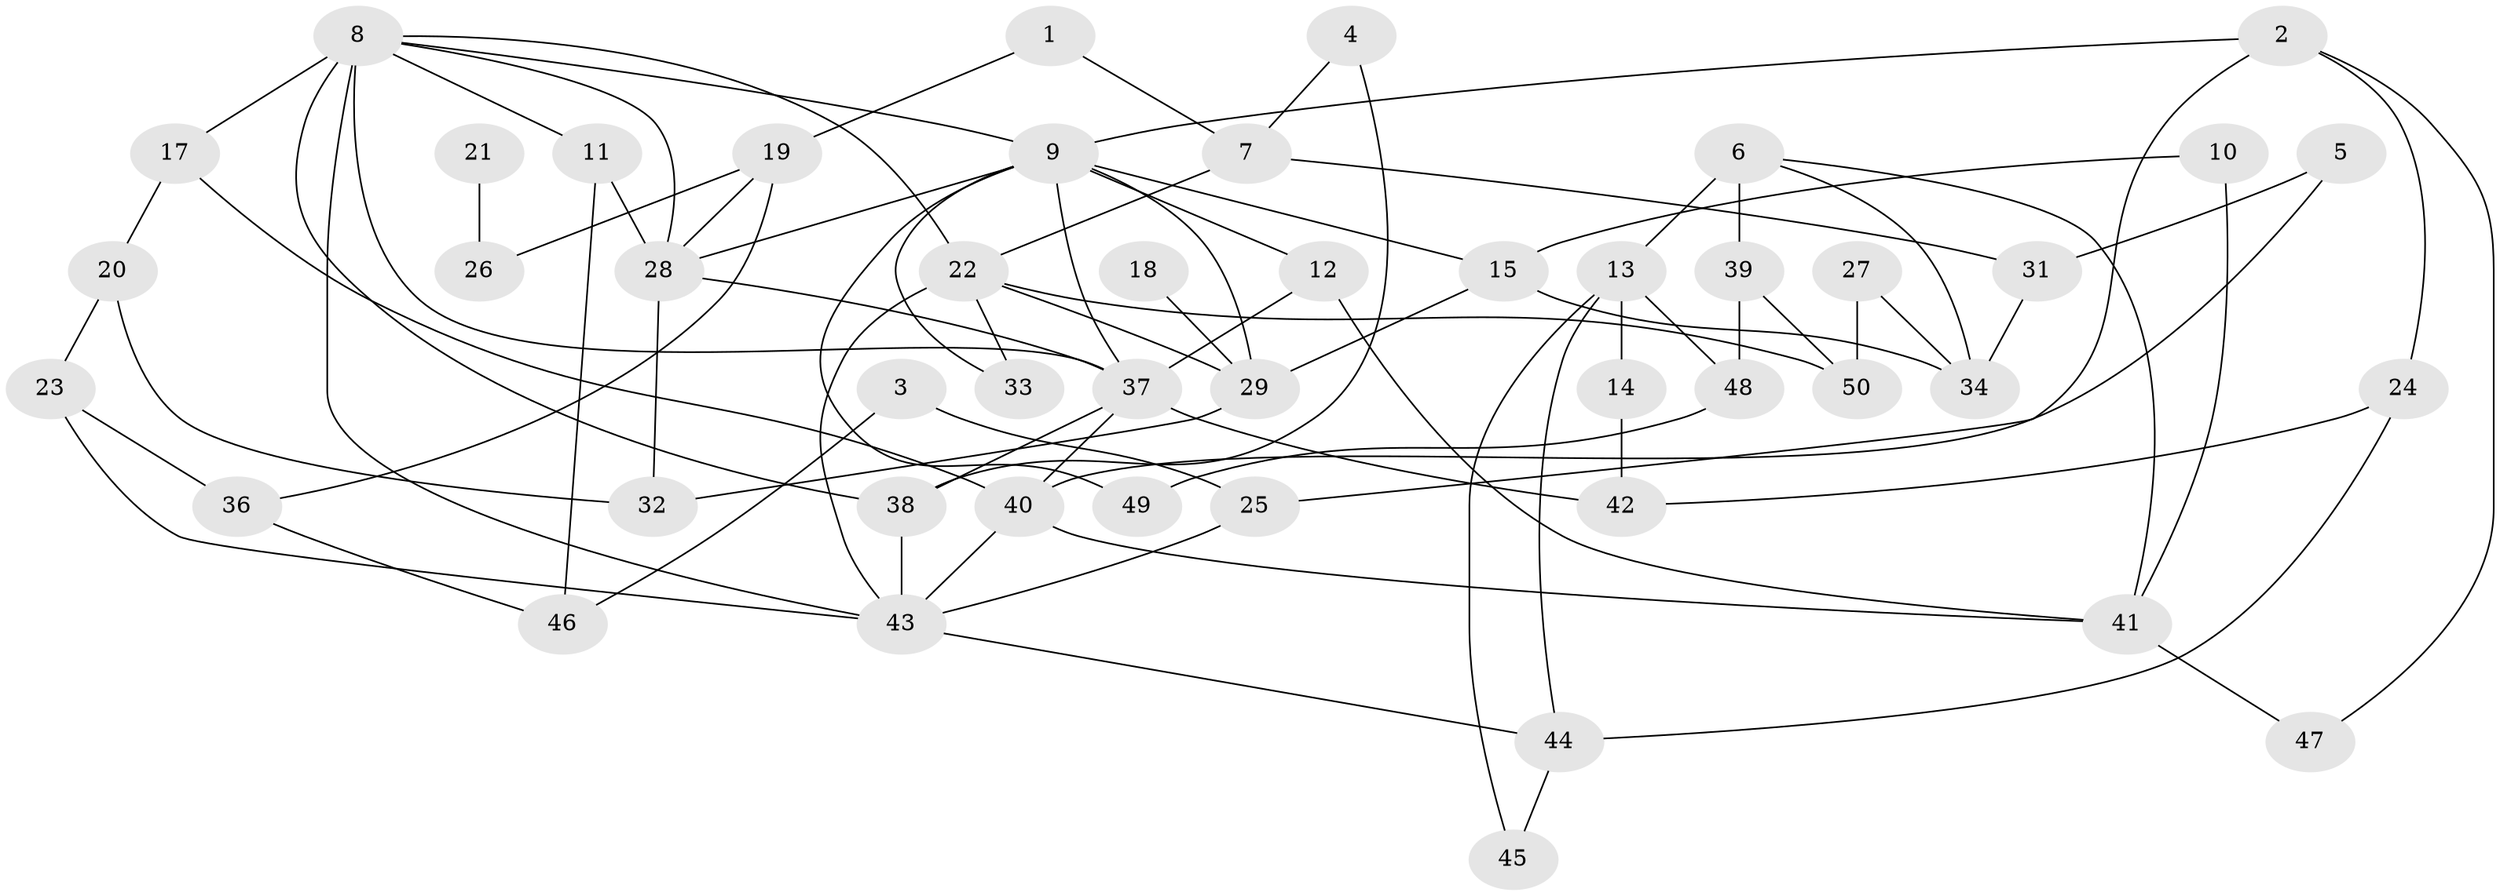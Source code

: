 // original degree distribution, {4: 0.21212121212121213, 2: 0.25252525252525254, 5: 0.10101010101010101, 1: 0.15151515151515152, 3: 0.25252525252525254, 6: 0.010101010101010102, 0: 0.020202020202020204}
// Generated by graph-tools (version 1.1) at 2025/00/03/09/25 03:00:41]
// undirected, 47 vertices, 83 edges
graph export_dot {
graph [start="1"]
  node [color=gray90,style=filled];
  1;
  2;
  3;
  4;
  5;
  6;
  7;
  8;
  9;
  10;
  11;
  12;
  13;
  14;
  15;
  17;
  18;
  19;
  20;
  21;
  22;
  23;
  24;
  25;
  26;
  27;
  28;
  29;
  31;
  32;
  33;
  34;
  36;
  37;
  38;
  39;
  40;
  41;
  42;
  43;
  44;
  45;
  46;
  47;
  48;
  49;
  50;
  1 -- 7 [weight=1.0];
  1 -- 19 [weight=1.0];
  2 -- 9 [weight=1.0];
  2 -- 24 [weight=1.0];
  2 -- 25 [weight=1.0];
  2 -- 47 [weight=1.0];
  3 -- 25 [weight=1.0];
  3 -- 46 [weight=1.0];
  4 -- 7 [weight=1.0];
  4 -- 38 [weight=1.0];
  5 -- 31 [weight=1.0];
  5 -- 40 [weight=1.0];
  6 -- 13 [weight=1.0];
  6 -- 34 [weight=1.0];
  6 -- 39 [weight=2.0];
  6 -- 41 [weight=1.0];
  7 -- 22 [weight=2.0];
  7 -- 31 [weight=2.0];
  8 -- 9 [weight=1.0];
  8 -- 11 [weight=1.0];
  8 -- 17 [weight=1.0];
  8 -- 22 [weight=1.0];
  8 -- 28 [weight=1.0];
  8 -- 37 [weight=1.0];
  8 -- 38 [weight=3.0];
  8 -- 43 [weight=1.0];
  9 -- 12 [weight=1.0];
  9 -- 15 [weight=1.0];
  9 -- 28 [weight=1.0];
  9 -- 29 [weight=1.0];
  9 -- 33 [weight=1.0];
  9 -- 37 [weight=1.0];
  9 -- 49 [weight=1.0];
  10 -- 15 [weight=1.0];
  10 -- 41 [weight=1.0];
  11 -- 28 [weight=1.0];
  11 -- 46 [weight=1.0];
  12 -- 37 [weight=1.0];
  12 -- 41 [weight=1.0];
  13 -- 14 [weight=1.0];
  13 -- 44 [weight=1.0];
  13 -- 45 [weight=1.0];
  13 -- 48 [weight=1.0];
  14 -- 42 [weight=1.0];
  15 -- 29 [weight=1.0];
  15 -- 34 [weight=1.0];
  17 -- 20 [weight=1.0];
  17 -- 40 [weight=1.0];
  18 -- 29 [weight=1.0];
  19 -- 26 [weight=1.0];
  19 -- 28 [weight=1.0];
  19 -- 36 [weight=1.0];
  20 -- 23 [weight=1.0];
  20 -- 32 [weight=1.0];
  21 -- 26 [weight=1.0];
  22 -- 29 [weight=1.0];
  22 -- 33 [weight=1.0];
  22 -- 43 [weight=1.0];
  22 -- 50 [weight=1.0];
  23 -- 36 [weight=1.0];
  23 -- 43 [weight=1.0];
  24 -- 42 [weight=1.0];
  24 -- 44 [weight=1.0];
  25 -- 43 [weight=1.0];
  27 -- 34 [weight=1.0];
  27 -- 50 [weight=1.0];
  28 -- 32 [weight=1.0];
  28 -- 37 [weight=1.0];
  29 -- 32 [weight=1.0];
  31 -- 34 [weight=1.0];
  36 -- 46 [weight=1.0];
  37 -- 38 [weight=1.0];
  37 -- 40 [weight=1.0];
  37 -- 42 [weight=2.0];
  38 -- 43 [weight=1.0];
  39 -- 48 [weight=2.0];
  39 -- 50 [weight=1.0];
  40 -- 41 [weight=1.0];
  40 -- 43 [weight=1.0];
  41 -- 47 [weight=1.0];
  43 -- 44 [weight=1.0];
  44 -- 45 [weight=1.0];
  48 -- 49 [weight=1.0];
}
